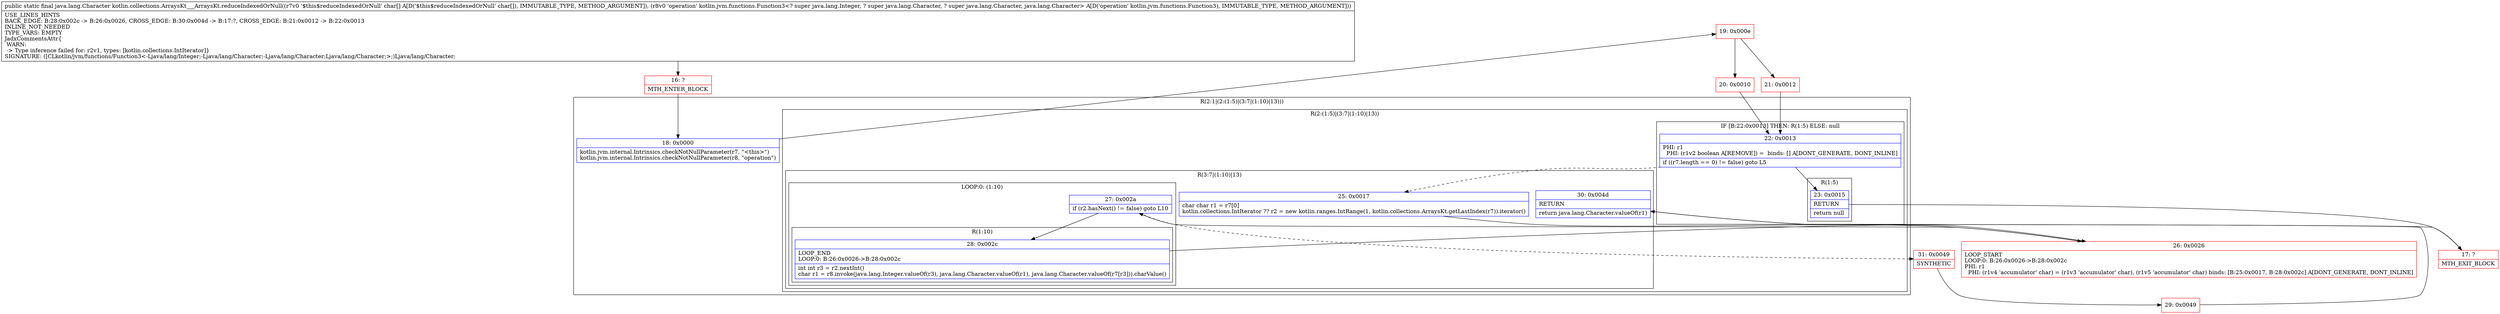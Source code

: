 digraph "CFG forkotlin.collections.ArraysKt___ArraysKt.reduceIndexedOrNull([CLkotlin\/jvm\/functions\/Function3;)Ljava\/lang\/Character;" {
subgraph cluster_Region_1252934045 {
label = "R(2:1|(2:(1:5)|(3:7|(1:10)|13)))";
node [shape=record,color=blue];
Node_18 [shape=record,label="{18\:\ 0x0000|kotlin.jvm.internal.Intrinsics.checkNotNullParameter(r7, \"\<this\>\")\lkotlin.jvm.internal.Intrinsics.checkNotNullParameter(r8, \"operation\")\l}"];
subgraph cluster_Region_512163738 {
label = "R(2:(1:5)|(3:7|(1:10)|13))";
node [shape=record,color=blue];
subgraph cluster_IfRegion_2072732374 {
label = "IF [B:22:0x0013] THEN: R(1:5) ELSE: null";
node [shape=record,color=blue];
Node_22 [shape=record,label="{22\:\ 0x0013|PHI: r1 \l  PHI: (r1v2 boolean A[REMOVE]) =  binds: [] A[DONT_GENERATE, DONT_INLINE]\l|if ((r7.length == 0) != false) goto L5\l}"];
subgraph cluster_Region_586687062 {
label = "R(1:5)";
node [shape=record,color=blue];
Node_23 [shape=record,label="{23\:\ 0x0015|RETURN\l|return null\l}"];
}
}
subgraph cluster_Region_1956151944 {
label = "R(3:7|(1:10)|13)";
node [shape=record,color=blue];
Node_25 [shape=record,label="{25\:\ 0x0017|char char r1 = r7[0]\lkotlin.collections.IntIterator ?? r2 = new kotlin.ranges.IntRange(1, kotlin.collections.ArraysKt.getLastIndex(r7)).iterator()\l}"];
subgraph cluster_LoopRegion_1210838972 {
label = "LOOP:0: (1:10)";
node [shape=record,color=blue];
Node_27 [shape=record,label="{27\:\ 0x002a|if (r2.hasNext() != false) goto L10\l}"];
subgraph cluster_Region_1459875609 {
label = "R(1:10)";
node [shape=record,color=blue];
Node_28 [shape=record,label="{28\:\ 0x002c|LOOP_END\lLOOP:0: B:26:0x0026\-\>B:28:0x002c\l|int int r3 = r2.nextInt()\lchar r1 = r8.invoke(java.lang.Integer.valueOf(r3), java.lang.Character.valueOf(r1), java.lang.Character.valueOf(r7[r3])).charValue()\l}"];
}
}
Node_30 [shape=record,label="{30\:\ 0x004d|RETURN\l|return java.lang.Character.valueOf(r1)\l}"];
}
}
}
Node_16 [shape=record,color=red,label="{16\:\ ?|MTH_ENTER_BLOCK\l}"];
Node_19 [shape=record,color=red,label="{19\:\ 0x000e}"];
Node_20 [shape=record,color=red,label="{20\:\ 0x0010}"];
Node_17 [shape=record,color=red,label="{17\:\ ?|MTH_EXIT_BLOCK\l}"];
Node_26 [shape=record,color=red,label="{26\:\ 0x0026|LOOP_START\lLOOP:0: B:26:0x0026\-\>B:28:0x002c\lPHI: r1 \l  PHI: (r1v4 'accumulator' char) = (r1v3 'accumulator' char), (r1v5 'accumulator' char) binds: [B:25:0x0017, B:28:0x002c] A[DONT_GENERATE, DONT_INLINE]\l}"];
Node_31 [shape=record,color=red,label="{31\:\ 0x0049|SYNTHETIC\l}"];
Node_29 [shape=record,color=red,label="{29\:\ 0x0049}"];
Node_21 [shape=record,color=red,label="{21\:\ 0x0012}"];
MethodNode[shape=record,label="{public static final java.lang.Character kotlin.collections.ArraysKt___ArraysKt.reduceIndexedOrNull((r7v0 '$this$reduceIndexedOrNull' char[] A[D('$this$reduceIndexedOrNull' char[]), IMMUTABLE_TYPE, METHOD_ARGUMENT]), (r8v0 'operation' kotlin.jvm.functions.Function3\<? super java.lang.Integer, ? super java.lang.Character, ? super java.lang.Character, java.lang.Character\> A[D('operation' kotlin.jvm.functions.Function3), IMMUTABLE_TYPE, METHOD_ARGUMENT]))  | USE_LINES_HINTS\lBACK_EDGE: B:28:0x002c \-\> B:26:0x0026, CROSS_EDGE: B:30:0x004d \-\> B:17:?, CROSS_EDGE: B:21:0x0012 \-\> B:22:0x0013\lINLINE_NOT_NEEDED\lTYPE_VARS: EMPTY\lJadxCommentsAttr\{\l WARN: \l \-\> Type inference failed for: r2v1, types: [kotlin.collections.IntIterator]\}\lSIGNATURE: ([CLkotlin\/jvm\/functions\/Function3\<\-Ljava\/lang\/Integer;\-Ljava\/lang\/Character;\-Ljava\/lang\/Character;Ljava\/lang\/Character;\>;)Ljava\/lang\/Character;\l}"];
MethodNode -> Node_16;Node_18 -> Node_19;
Node_22 -> Node_23;
Node_22 -> Node_25[style=dashed];
Node_23 -> Node_17;
Node_25 -> Node_26;
Node_27 -> Node_28;
Node_27 -> Node_31[style=dashed];
Node_28 -> Node_26;
Node_30 -> Node_17;
Node_16 -> Node_18;
Node_19 -> Node_20;
Node_19 -> Node_21;
Node_20 -> Node_22;
Node_26 -> Node_27;
Node_31 -> Node_29;
Node_29 -> Node_30;
Node_21 -> Node_22;
}

